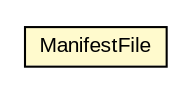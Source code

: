 #!/usr/local/bin/dot
#
# Class diagram 
# Generated by UMLGraph version R5_6-24-gf6e263 (http://www.umlgraph.org/)
#

digraph G {
	edge [fontname="arial",fontsize=10,labelfontname="arial",labelfontsize=10];
	node [fontname="arial",fontsize=10,shape=plaintext];
	nodesep=0.25;
	ranksep=0.5;
	// eu.europa.esig.dss.validation.ManifestFile
	c420191 [label=<<table title="eu.europa.esig.dss.validation.ManifestFile" border="0" cellborder="1" cellspacing="0" cellpadding="2" port="p" bgcolor="lemonChiffon" href="./ManifestFile.html">
		<tr><td><table border="0" cellspacing="0" cellpadding="1">
<tr><td align="center" balign="center"> ManifestFile </td></tr>
		</table></td></tr>
		</table>>, URL="./ManifestFile.html", fontname="arial", fontcolor="black", fontsize=10.0];
}

